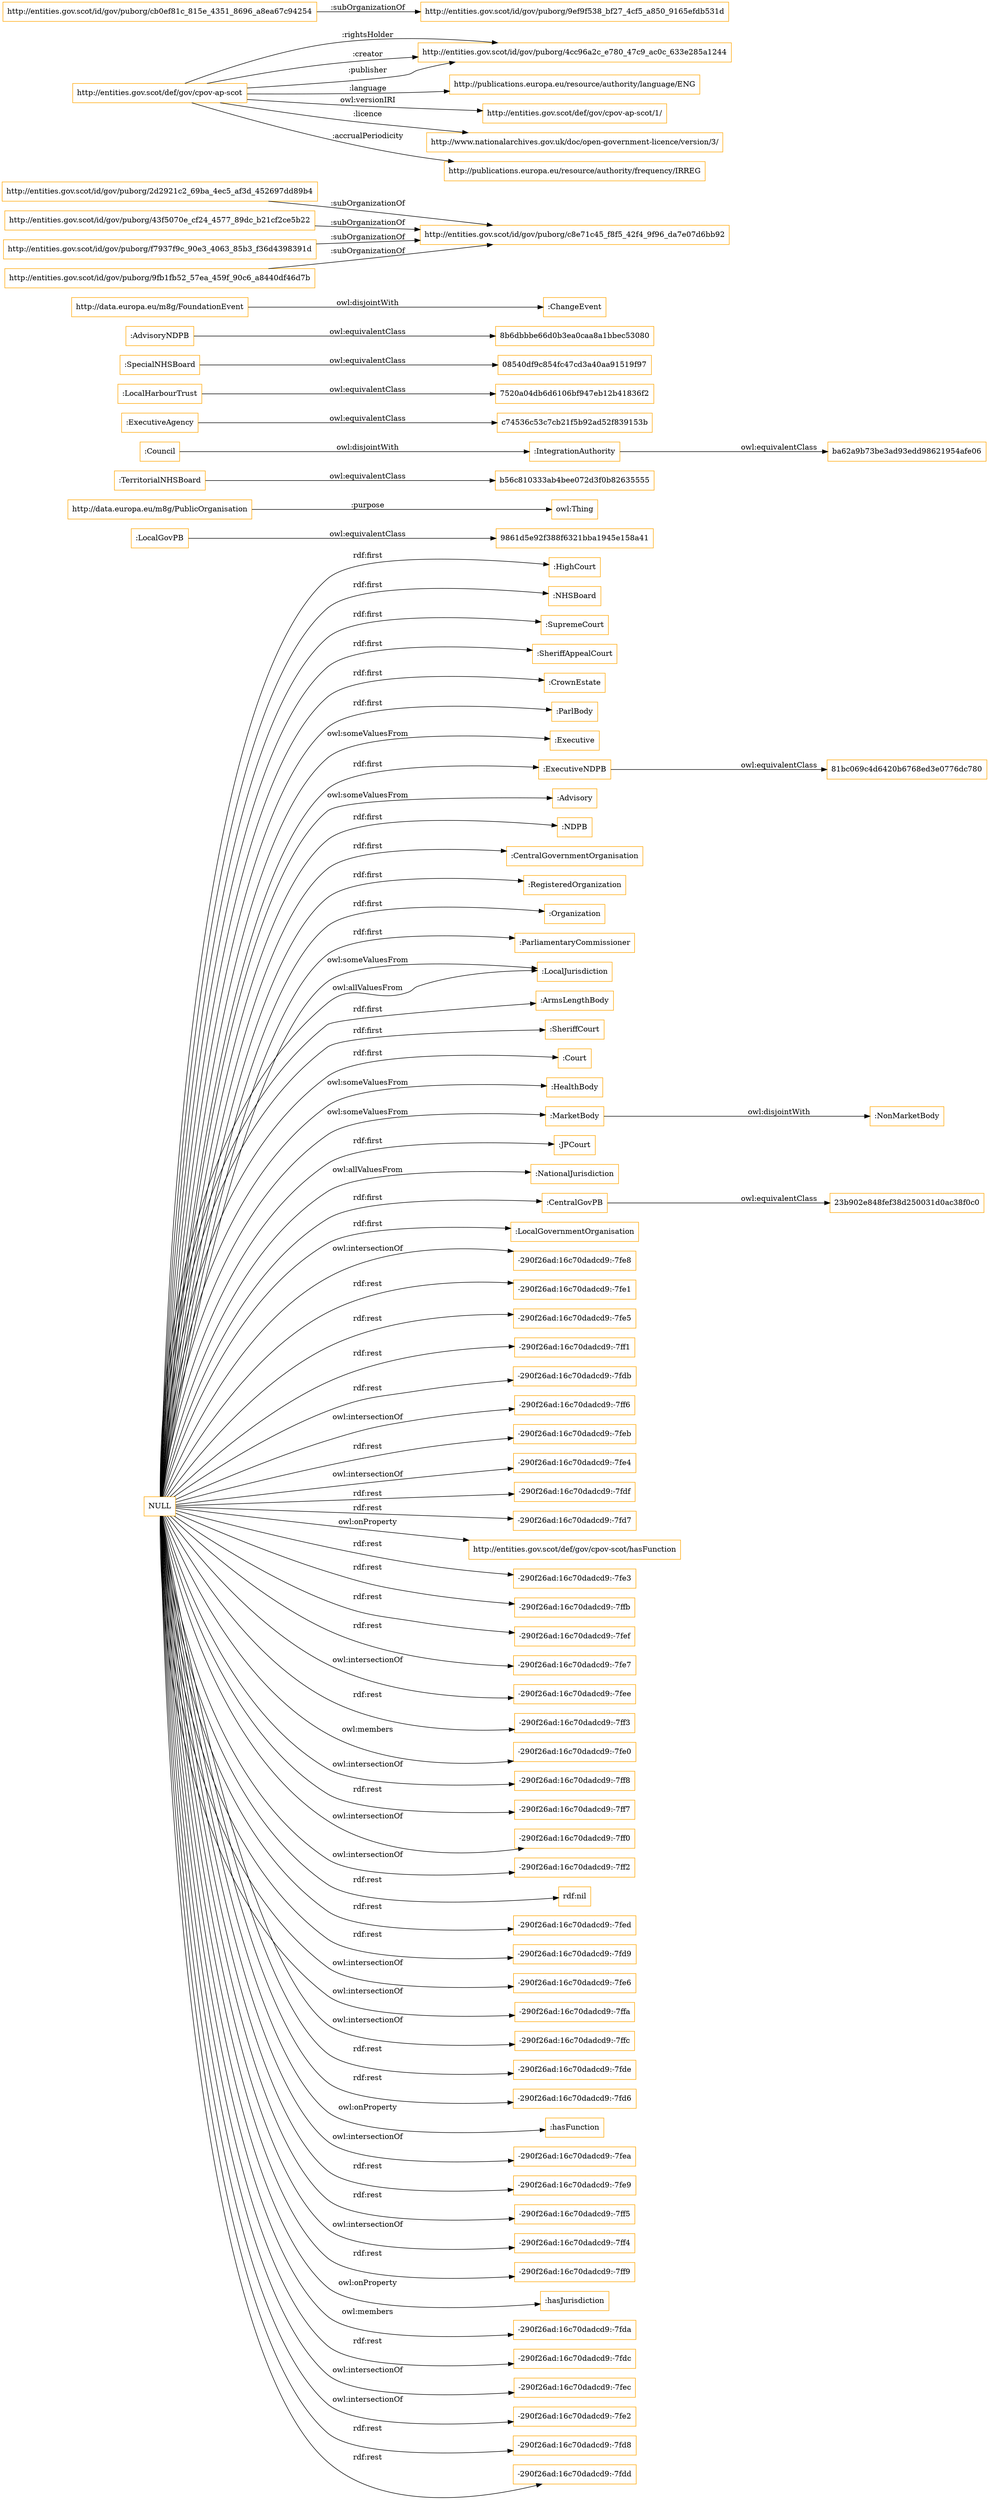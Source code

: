 digraph ar2dtool_diagram { 
rankdir=LR;
size="1501"
node [shape = rectangle, color="orange"]; ":HighCourt" "9861d5e92f388f6321bba1945e158a41" ":NHSBoard" "http://data.europa.eu/m8g/PublicOrganisation" ":SupremeCourt" ":LocalGovPB" ":TerritorialNHSBoard" ":SheriffAppealCourt" ":CrownEstate" ":ParlBody" ":Council" ":IntegrationAuthority" "c74536c53c7cb21f5b92ad52f839153b" ":Executive" ":ExecutiveNDPB" "b56c810333ab4bee072d3f0b82635555" "7520a04db6d6106bf947eb12b41836f2" "08540df9c854fc47cd3a40aa91519f97" ":Advisory" "ba62a9b73be3ad93edd98621954afe06" ":NDPB" ":CentralGovernmentOrganisation" ":RegisteredOrganization" ":Organization" ":ParliamentaryCommissioner" ":NonMarketBody" "23b902e848fef38d250031d0ac38f0c0" ":ExecutiveAgency" ":LocalHarbourTrust" ":LocalJurisdiction" ":ArmsLengthBody" ":SheriffCourt" ":Court" ":HealthBody" ":AdvisoryNDPB" ":MarketBody" ":JPCourt" ":NationalJurisdiction" "81bc069c4d6420b6768ed3e0776dc780" "http://data.europa.eu/m8g/FoundationEvent" ":ChangeEvent" ":SpecialNHSBoard" ":CentralGovPB" ":LocalGovernmentOrganisation" "8b6dbbbe66d0b3ea0caa8a1bbec53080" ; /*classes style*/
	"NULL" -> ":ArmsLengthBody" [ label = "rdf:first" ];
	"NULL" -> "-290f26ad:16c70dadcd9:-7fe8" [ label = "owl:intersectionOf" ];
	"NULL" -> ":SheriffCourt" [ label = "rdf:first" ];
	"NULL" -> "-290f26ad:16c70dadcd9:-7fe1" [ label = "rdf:rest" ];
	"NULL" -> ":CrownEstate" [ label = "rdf:first" ];
	"NULL" -> ":HighCourt" [ label = "rdf:first" ];
	"NULL" -> ":ParlBody" [ label = "rdf:first" ];
	"NULL" -> "-290f26ad:16c70dadcd9:-7fe5" [ label = "rdf:rest" ];
	"NULL" -> "-290f26ad:16c70dadcd9:-7ff1" [ label = "rdf:rest" ];
	"NULL" -> ":ParliamentaryCommissioner" [ label = "rdf:first" ];
	"NULL" -> "-290f26ad:16c70dadcd9:-7fdb" [ label = "rdf:rest" ];
	"NULL" -> ":NHSBoard" [ label = "rdf:first" ];
	"NULL" -> "-290f26ad:16c70dadcd9:-7ff6" [ label = "owl:intersectionOf" ];
	"NULL" -> "-290f26ad:16c70dadcd9:-7feb" [ label = "rdf:rest" ];
	"NULL" -> ":SheriffAppealCourt" [ label = "rdf:first" ];
	"NULL" -> "-290f26ad:16c70dadcd9:-7fe4" [ label = "owl:intersectionOf" ];
	"NULL" -> ":RegisteredOrganization" [ label = "rdf:first" ];
	"NULL" -> "-290f26ad:16c70dadcd9:-7fdf" [ label = "rdf:rest" ];
	"NULL" -> ":ExecutiveNDPB" [ label = "rdf:first" ];
	"NULL" -> "-290f26ad:16c70dadcd9:-7fd7" [ label = "rdf:rest" ];
	"NULL" -> "http://entities.gov.scot/def/gov/cpov-scot/hasFunction" [ label = "owl:onProperty" ];
	"NULL" -> "-290f26ad:16c70dadcd9:-7fe3" [ label = "rdf:rest" ];
	"NULL" -> "-290f26ad:16c70dadcd9:-7ffb" [ label = "rdf:rest" ];
	"NULL" -> "-290f26ad:16c70dadcd9:-7fef" [ label = "rdf:rest" ];
	"NULL" -> "-290f26ad:16c70dadcd9:-7fe7" [ label = "rdf:rest" ];
	"NULL" -> ":LocalJurisdiction" [ label = "owl:someValuesFrom" ];
	"NULL" -> "-290f26ad:16c70dadcd9:-7fee" [ label = "owl:intersectionOf" ];
	"NULL" -> "-290f26ad:16c70dadcd9:-7ff3" [ label = "rdf:rest" ];
	"NULL" -> "-290f26ad:16c70dadcd9:-7fe0" [ label = "owl:members" ];
	"NULL" -> "-290f26ad:16c70dadcd9:-7ff8" [ label = "owl:intersectionOf" ];
	"NULL" -> ":CentralGovPB" [ label = "rdf:first" ];
	"NULL" -> "-290f26ad:16c70dadcd9:-7ff7" [ label = "rdf:rest" ];
	"NULL" -> ":LocalJurisdiction" [ label = "owl:allValuesFrom" ];
	"NULL" -> "-290f26ad:16c70dadcd9:-7ff0" [ label = "owl:intersectionOf" ];
	"NULL" -> "-290f26ad:16c70dadcd9:-7ff2" [ label = "owl:intersectionOf" ];
	"NULL" -> "rdf:nil" [ label = "rdf:rest" ];
	"NULL" -> ":SupremeCourt" [ label = "rdf:first" ];
	"NULL" -> "-290f26ad:16c70dadcd9:-7fed" [ label = "rdf:rest" ];
	"NULL" -> "-290f26ad:16c70dadcd9:-7fd9" [ label = "rdf:rest" ];
	"NULL" -> ":NationalJurisdiction" [ label = "owl:allValuesFrom" ];
	"NULL" -> ":CentralGovernmentOrganisation" [ label = "rdf:first" ];
	"NULL" -> "-290f26ad:16c70dadcd9:-7fe6" [ label = "owl:intersectionOf" ];
	"NULL" -> "-290f26ad:16c70dadcd9:-7ffa" [ label = "owl:intersectionOf" ];
	"NULL" -> "-290f26ad:16c70dadcd9:-7ffc" [ label = "owl:intersectionOf" ];
	"NULL" -> "-290f26ad:16c70dadcd9:-7fde" [ label = "rdf:rest" ];
	"NULL" -> "-290f26ad:16c70dadcd9:-7fd6" [ label = "rdf:rest" ];
	"NULL" -> ":hasFunction" [ label = "owl:onProperty" ];
	"NULL" -> "-290f26ad:16c70dadcd9:-7fea" [ label = "owl:intersectionOf" ];
	"NULL" -> "-290f26ad:16c70dadcd9:-7fe9" [ label = "rdf:rest" ];
	"NULL" -> "-290f26ad:16c70dadcd9:-7ff5" [ label = "rdf:rest" ];
	"NULL" -> "-290f26ad:16c70dadcd9:-7ff4" [ label = "owl:intersectionOf" ];
	"NULL" -> "-290f26ad:16c70dadcd9:-7ff9" [ label = "rdf:rest" ];
	"NULL" -> ":MarketBody" [ label = "owl:someValuesFrom" ];
	"NULL" -> ":hasJurisdiction" [ label = "owl:onProperty" ];
	"NULL" -> "-290f26ad:16c70dadcd9:-7fda" [ label = "owl:members" ];
	"NULL" -> "-290f26ad:16c70dadcd9:-7fdc" [ label = "rdf:rest" ];
	"NULL" -> ":Executive" [ label = "owl:someValuesFrom" ];
	"NULL" -> ":LocalGovernmentOrganisation" [ label = "rdf:first" ];
	"NULL" -> ":HealthBody" [ label = "owl:someValuesFrom" ];
	"NULL" -> ":JPCourt" [ label = "rdf:first" ];
	"NULL" -> "-290f26ad:16c70dadcd9:-7fec" [ label = "owl:intersectionOf" ];
	"NULL" -> "-290f26ad:16c70dadcd9:-7fe2" [ label = "owl:intersectionOf" ];
	"NULL" -> ":NDPB" [ label = "rdf:first" ];
	"NULL" -> "-290f26ad:16c70dadcd9:-7fd8" [ label = "rdf:rest" ];
	"NULL" -> ":Organization" [ label = "rdf:first" ];
	"NULL" -> ":Advisory" [ label = "owl:someValuesFrom" ];
	"NULL" -> ":Court" [ label = "rdf:first" ];
	"NULL" -> "-290f26ad:16c70dadcd9:-7fdd" [ label = "rdf:rest" ];
	":TerritorialNHSBoard" -> "b56c810333ab4bee072d3f0b82635555" [ label = "owl:equivalentClass" ];
	":LocalGovPB" -> "9861d5e92f388f6321bba1945e158a41" [ label = "owl:equivalentClass" ];
	"http://entities.gov.scot/id/gov/puborg/2d2921c2_69ba_4ec5_af3d_452697dd89b4" -> "http://entities.gov.scot/id/gov/puborg/c8e71c45_f8f5_42f4_9f96_da7e07d6bb92" [ label = ":subOrganizationOf" ];
	":SpecialNHSBoard" -> "08540df9c854fc47cd3a40aa91519f97" [ label = "owl:equivalentClass" ];
	":AdvisoryNDPB" -> "8b6dbbbe66d0b3ea0caa8a1bbec53080" [ label = "owl:equivalentClass" ];
	":IntegrationAuthority" -> "ba62a9b73be3ad93edd98621954afe06" [ label = "owl:equivalentClass" ];
	":LocalHarbourTrust" -> "7520a04db6d6106bf947eb12b41836f2" [ label = "owl:equivalentClass" ];
	"http://entities.gov.scot/id/gov/puborg/43f5070e_cf24_4577_89dc_b21cf2ce5b22" -> "http://entities.gov.scot/id/gov/puborg/c8e71c45_f8f5_42f4_9f96_da7e07d6bb92" [ label = ":subOrganizationOf" ];
	"http://entities.gov.scot/def/gov/cpov-ap-scot" -> "http://entities.gov.scot/id/gov/puborg/4cc96a2c_e780_47c9_ac0c_633e285a1244" [ label = ":rightsHolder" ];
	"http://entities.gov.scot/def/gov/cpov-ap-scot" -> "http://publications.europa.eu/resource/authority/language/ENG" [ label = ":language" ];
	"http://entities.gov.scot/def/gov/cpov-ap-scot" -> "http://entities.gov.scot/id/gov/puborg/4cc96a2c_e780_47c9_ac0c_633e285a1244" [ label = ":creator" ];
	"http://entities.gov.scot/def/gov/cpov-ap-scot" -> "http://entities.gov.scot/def/gov/cpov-ap-scot/1/" [ label = "owl:versionIRI" ];
	"http://entities.gov.scot/def/gov/cpov-ap-scot" -> "http://entities.gov.scot/id/gov/puborg/4cc96a2c_e780_47c9_ac0c_633e285a1244" [ label = ":publisher" ];
	"http://entities.gov.scot/def/gov/cpov-ap-scot" -> "http://www.nationalarchives.gov.uk/doc/open-government-licence/version/3/" [ label = ":licence" ];
	"http://entities.gov.scot/def/gov/cpov-ap-scot" -> "http://publications.europa.eu/resource/authority/frequency/IRREG" [ label = ":accrualPeriodicity" ];
	":ExecutiveAgency" -> "c74536c53c7cb21f5b92ad52f839153b" [ label = "owl:equivalentClass" ];
	":ExecutiveNDPB" -> "81bc069c4d6420b6768ed3e0776dc780" [ label = "owl:equivalentClass" ];
	":MarketBody" -> ":NonMarketBody" [ label = "owl:disjointWith" ];
	"http://entities.gov.scot/id/gov/puborg/cb0ef81c_815e_4351_8696_a8ea67c94254" -> "http://entities.gov.scot/id/gov/puborg/9ef9f538_bf27_4cf5_a850_9165efdb531d" [ label = ":subOrganizationOf" ];
	"http://data.europa.eu/m8g/FoundationEvent" -> ":ChangeEvent" [ label = "owl:disjointWith" ];
	":CentralGovPB" -> "23b902e848fef38d250031d0ac38f0c0" [ label = "owl:equivalentClass" ];
	"http://entities.gov.scot/id/gov/puborg/f7937f9c_90e3_4063_85b3_f36d4398391d" -> "http://entities.gov.scot/id/gov/puborg/c8e71c45_f8f5_42f4_9f96_da7e07d6bb92" [ label = ":subOrganizationOf" ];
	":Council" -> ":IntegrationAuthority" [ label = "owl:disjointWith" ];
	"http://entities.gov.scot/id/gov/puborg/9fb1fb52_57ea_459f_90c6_a8440df46d7b" -> "http://entities.gov.scot/id/gov/puborg/c8e71c45_f8f5_42f4_9f96_da7e07d6bb92" [ label = ":subOrganizationOf" ];
	"http://data.europa.eu/m8g/PublicOrganisation" -> "owl:Thing" [ label = ":purpose" ];

}
